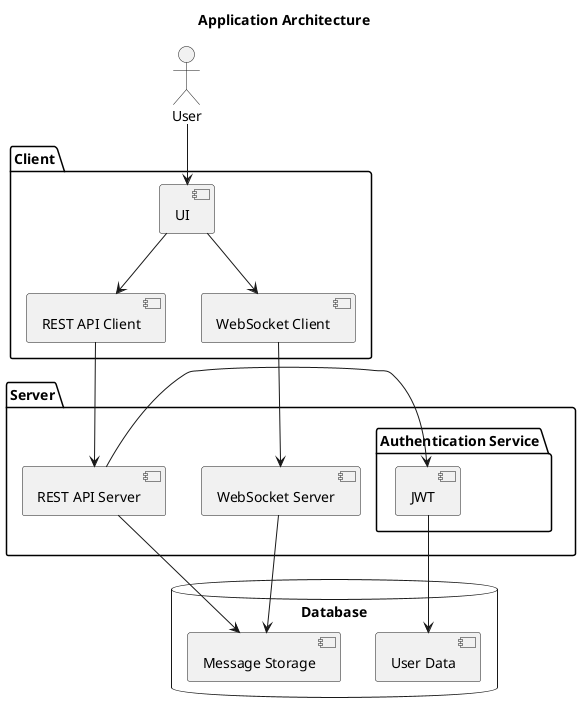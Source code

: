 @startuml

title Application Architecture

actor User

package Client {
    [UI]
    [REST API Client]
    [WebSocket Client]
}

User --> [UI]
[UI] --> [WebSocket Client]
[UI] --> [REST API Client]

package Server {
    [REST API Server]
    [WebSocket Server]

    package "Authentication Service" as Auth {
        [JWT]
    }
}

[WebSocket Client] --> [WebSocket Server]
[REST API Client] --> [REST API Server]
[REST API Server] -left-> [JWT]

database "Database" as Database {
  [Message Storage]
  [User Data]
}

[WebSocket Server] --> [Message Storage]
[REST API Server] --> [Message Storage]
[JWT] --> [User Data]

@enduml
